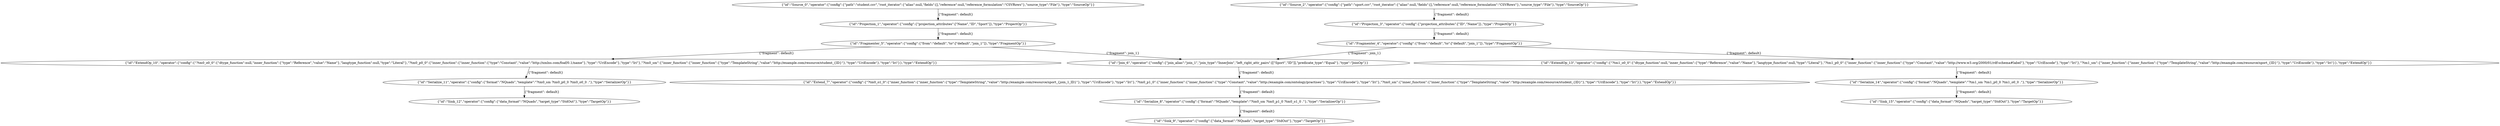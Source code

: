 digraph {
    0 [ label = "{\"id\":\"Source_0\",\"operator\":{\"config\":{\"path\":\"student.csv\",\"root_iterator\":{\"alias\":null,\"fields\":[],\"reference\":null,\"reference_formulation\":\"CSVRows\"},\"source_type\":\"File\"},\"type\":\"SourceOp\"}}" ]
    1 [ label = "{\"id\":\"Projection_1\",\"operator\":{\"config\":{\"projection_attributes\":[\"Name\",\"ID\",\"Sport\"]},\"type\":\"ProjectOp\"}}" ]
    2 [ label = "{\"id\":\"Source_2\",\"operator\":{\"config\":{\"path\":\"sport.csv\",\"root_iterator\":{\"alias\":null,\"fields\":[],\"reference\":null,\"reference_formulation\":\"CSVRows\"},\"source_type\":\"File\"},\"type\":\"SourceOp\"}}" ]
    3 [ label = "{\"id\":\"Projection_3\",\"operator\":{\"config\":{\"projection_attributes\":[\"ID\",\"Name\"]},\"type\":\"ProjectOp\"}}" ]
    4 [ label = "{\"id\":\"Fragmenter_4\",\"operator\":{\"config\":{\"from\":\"default\",\"to\":[\"default\",\"join_1\"]},\"type\":\"FragmentOp\"}}" ]
    5 [ label = "{\"id\":\"Fragmenter_5\",\"operator\":{\"config\":{\"from\":\"default\",\"to\":[\"default\",\"join_1\"]},\"type\":\"FragmentOp\"}}" ]
    6 [ label = "{\"id\":\"Join_6\",\"operator\":{\"config\":{\"join_alias\":\"join_1\",\"join_type\":\"InnerJoin\",\"left_right_attr_pairs\":[[\"Sport\",\"ID\"]],\"predicate_type\":\"Equal\"},\"type\":\"JoinOp\"}}" ]
    7 [ label = "{\"id\":\"Extend_7\",\"operator\":{\"config\":{\"?tm0_o1_0\":{\"inner_function\":{\"inner_function\":{\"type\":\"TemplateString\",\"value\":\"http://example.com/resource/sport_{join_1_ID}\"},\"type\":\"UriEncode\"},\"type\":\"Iri\"},\"?tm0_p1_0\":{\"inner_function\":{\"inner_function\":{\"type\":\"Constant\",\"value\":\"http://example.com/ontology/practises\"},\"type\":\"UriEncode\"},\"type\":\"Iri\"},\"?tm0_sm\":{\"inner_function\":{\"inner_function\":{\"type\":\"TemplateString\",\"value\":\"http://example.com/resource/student_{ID}\"},\"type\":\"UriEncode\"},\"type\":\"Iri\"}},\"type\":\"ExtendOp\"}}" ]
    8 [ label = "{\"id\":\"Serialize_8\",\"operator\":{\"config\":{\"format\":\"NQuads\",\"template\":\"?tm0_sm ?tm0_p1_0 ?tm0_o1_0 .\"},\"type\":\"SerializerOp\"}}" ]
    9 [ label = "{\"id\":\"Sink_9\",\"operator\":{\"config\":{\"data_format\":\"NQuads\",\"target_type\":\"StdOut\"},\"type\":\"TargetOp\"}}" ]
    10 [ label = "{\"id\":\"ExtendOp_10\",\"operator\":{\"config\":{\"?tm0_o0_0\":{\"dtype_function\":null,\"inner_function\":{\"type\":\"Reference\",\"value\":\"Name\"},\"langtype_function\":null,\"type\":\"Literal\"},\"?tm0_p0_0\":{\"inner_function\":{\"inner_function\":{\"type\":\"Constant\",\"value\":\"http://xmlns.com/foaf/0.1/name\"},\"type\":\"UriEncode\"},\"type\":\"Iri\"},\"?tm0_sm\":{\"inner_function\":{\"inner_function\":{\"type\":\"TemplateString\",\"value\":\"http://example.com/resource/student_{ID}\"},\"type\":\"UriEncode\"},\"type\":\"Iri\"}},\"type\":\"ExtendOp\"}}" ]
    11 [ label = "{\"id\":\"Serialize_11\",\"operator\":{\"config\":{\"format\":\"NQuads\",\"template\":\"?tm0_sm ?tm0_p0_0 ?tm0_o0_0 .\"},\"type\":\"SerializerOp\"}}" ]
    12 [ label = "{\"id\":\"Sink_12\",\"operator\":{\"config\":{\"data_format\":\"NQuads\",\"target_type\":\"StdOut\"},\"type\":\"TargetOp\"}}" ]
    13 [ label = "{\"id\":\"ExtendOp_13\",\"operator\":{\"config\":{\"?tm1_o0_0\":{\"dtype_function\":null,\"inner_function\":{\"type\":\"Reference\",\"value\":\"Name\"},\"langtype_function\":null,\"type\":\"Literal\"},\"?tm1_p0_0\":{\"inner_function\":{\"inner_function\":{\"type\":\"Constant\",\"value\":\"http://www.w3.org/2000/01/rdf-schema#label\"},\"type\":\"UriEncode\"},\"type\":\"Iri\"},\"?tm1_sm\":{\"inner_function\":{\"inner_function\":{\"type\":\"TemplateString\",\"value\":\"http://example.com/resource/sport_{ID}\"},\"type\":\"UriEncode\"},\"type\":\"Iri\"}},\"type\":\"ExtendOp\"}}" ]
    14 [ label = "{\"id\":\"Serialize_14\",\"operator\":{\"config\":{\"format\":\"NQuads\",\"template\":\"?tm1_sm ?tm1_p0_0 ?tm1_o0_0 .\"},\"type\":\"SerializerOp\"}}" ]
    15 [ label = "{\"id\":\"Sink_15\",\"operator\":{\"config\":{\"data_format\":\"NQuads\",\"target_type\":\"StdOut\"},\"type\":\"TargetOp\"}}" ]
    0 -> 1 [ label = "{\"fragment\": default}" ]
    2 -> 3 [ label = "{\"fragment\": default}" ]
    3 -> 4 [ label = "{\"fragment\": default}" ]
    1 -> 5 [ label = "{\"fragment\": default}" ]
    5 -> 6 [ label = "{\"fragment\": join_1}" ]
    4 -> 6 [ label = "{\"fragment\": join_1}" ]
    6 -> 7 [ label = "{\"fragment\": default}" ]
    7 -> 8 [ label = "{\"fragment\": default}" ]
    8 -> 9 [ label = "{\"fragment\": default}" ]
    5 -> 10 [ label = "{\"fragment\": default}" ]
    10 -> 11 [ label = "{\"fragment\": default}" ]
    11 -> 12 [ label = "{\"fragment\": default}" ]
    4 -> 13 [ label = "{\"fragment\": default}" ]
    13 -> 14 [ label = "{\"fragment\": default}" ]
    14 -> 15 [ label = "{\"fragment\": default}" ]
}
